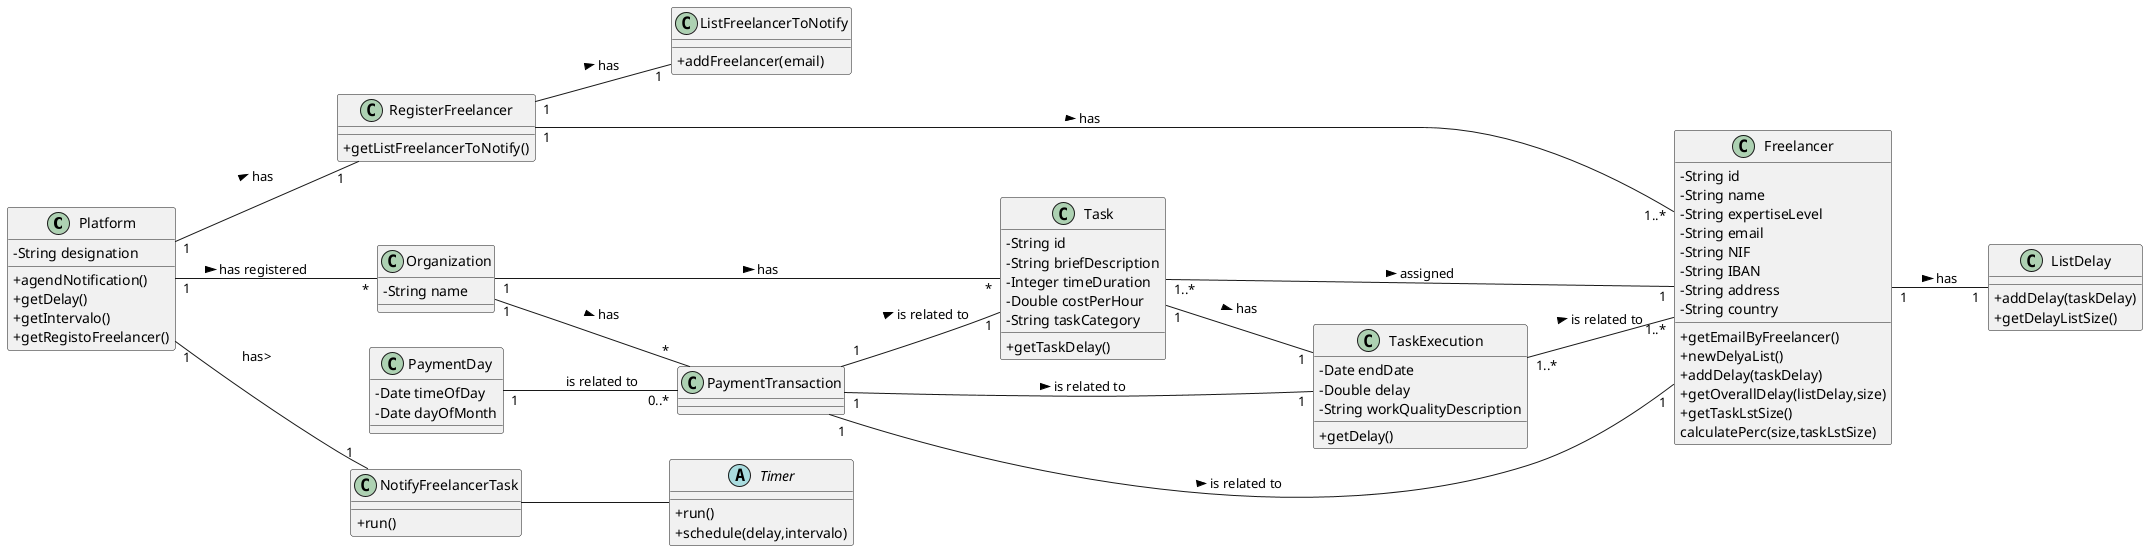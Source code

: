 @startuml
skinparam classAttributeIconSize 0
left to right direction

class Platform {
  -String designation
  +agendNotification()
  +getDelay()
  +getIntervalo()
  +getRegistoFreelancer()
}

class ListDelay {
  +addDelay(taskDelay)
  +getDelayListSize()
}

class ListFreelancerToNotify {
  +addFreelancer(email) 
}

class RegisterFreelancer{
  +getListFreelancerToNotify() 
}

abstract Timer {
  +run()
  +schedule(delay,intervalo)
}

class NotifyFreelancerTask {
  +run() 
}

class Organization {
  -String name
}

class Freelancer {
  -String id
  -String name
  -String expertiseLevel
  -String email
  -String NIF
  -String IBAN
  -String address
  -String country
  +getEmailByFreelancer()
  +newDelyaList()
  +addDelay(taskDelay)
  +getOverallDelay(listDelay,size)
  +getTaskLstSize()
  calculatePerc(size,taskLstSize)
  }

class Task {
 -String id
 -String briefDescription
 -Integer timeDuration
 -Double costPerHour
 -String taskCategory
  +getTaskDelay()
}

class TaskExecution {
 -Date endDate
 -Double delay
 -String workQualityDescription
  +getDelay()
}

class PaymentTransaction{
}

class PaymentDay {
  -Date timeOfDay
  -Date dayOfMonth
}

Platform "1" -- "*" Organization : has registered >
Platform "1" -- "1" NotifyFreelancerTask : has>
Platform "1" -- "1" RegisterFreelancer : has >

NotifyFreelancerTask  --  Timer 

Freelancer "1" -- "1" ListDelay : has >

RegisterFreelancer "1" -- "1" ListFreelancerToNotify : has >
RegisterFreelancer "1" -- "1..*" Freelancer : has >

Organization "1" -- "*" Task: has >
Organization "1" -- "*" PaymentTransaction: has >

PaymentTransaction "1" -- "1" Freelancer: is related to >
PaymentTransaction "1" -- "1" Task: is related to >
PaymentTransaction "1" -- "1" TaskExecution: is related to >

TaskExecution "1..*" -- "1..*" Freelancer : is related to >

Task "1" -- "1" TaskExecution: has >
Task "1..*" -- "1" Freelancer: assigned >

PaymentDay "1" -- "0..*" PaymentTransaction : is related to


@enduml